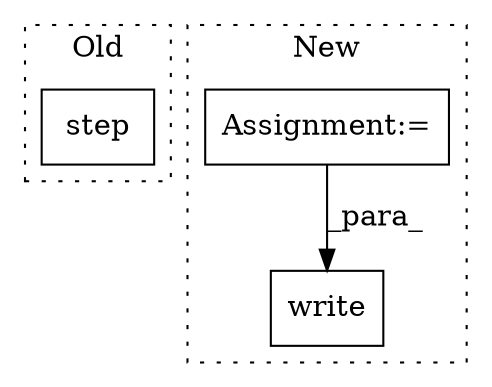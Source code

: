 digraph G {
subgraph cluster0 {
1 [label="step" a="32" s="8345" l="6" shape="box"];
label = "Old";
style="dotted";
}
subgraph cluster1 {
2 [label="write" a="32" s="8208,8572" l="6,2" shape="box"];
3 [label="Assignment:=" a="7" s="5430" l="1" shape="box"];
label = "New";
style="dotted";
}
3 -> 2 [label="_para_"];
}